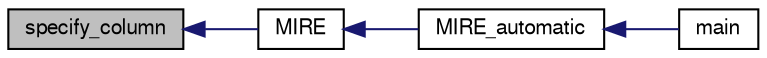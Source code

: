 digraph G
{
  edge [fontname="FreeSans",fontsize="10",labelfontname="FreeSans",labelfontsize="10"];
  node [fontname="FreeSans",fontsize="10",shape=record];
  rankdir=LR;
  Node1 [label="specify_column",height=0.2,width=0.4,color="black", fillcolor="grey75", style="filled" fontcolor="black"];
  Node1 -> Node2 [dir=back,color="midnightblue",fontsize="10",style="solid",fontname="FreeSans"];
  Node2 [label="MIRE",height=0.2,width=0.4,color="black", fillcolor="white", style="filled",URL="$MIRE_8cpp.html#a3d9d516cf01ecf20f4a514810074ba29",tooltip="Performs the MIRE algorithm with parameter sigma."];
  Node2 -> Node3 [dir=back,color="midnightblue",fontsize="10",style="solid",fontname="FreeSans"];
  Node3 [label="MIRE_automatic",height=0.2,width=0.4,color="black", fillcolor="white", style="filled",URL="$MIRE_8cpp.html#a0c2ec7eb8434fa21dd2e186b7ade0976",tooltip="Compute the TV of MIRE-processed image for a set of parameter sigma namely (SIGMA_MIN:DELTA:SIGMA_MAX..."];
  Node3 -> Node4 [dir=back,color="midnightblue",fontsize="10",style="solid",fontname="FreeSans"];
  Node4 [label="main",height=0.2,width=0.4,color="black", fillcolor="white", style="filled",URL="$demo__MIRE_8cpp.html#a5ea466849f21e6c2be4ef9b2eb8868d3",tooltip="main function"];
}
